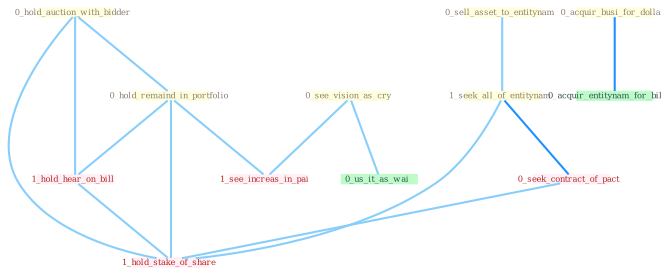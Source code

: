 Graph G{ 
    node
    [shape=polygon,style=filled,width=.5,height=.06,color="#BDFCC9",fixedsize=true,fontsize=4,
    fontcolor="#2f4f4f"];
    {node
    [color="#ffffe0", fontcolor="#8b7d6b"] "0_hold_auction_with_bidder " "0_sell_asset_to_entitynam " "0_see_vision_as_cry " "0_hold_remaind_in_portfolio " "0_acquir_busi_for_dollar " "1_seek_all_of_entitynam "}
{node [color="#fff0f5", fontcolor="#b22222"] "0_seek_contract_of_pact " "1_see_increas_in_pai " "1_hold_hear_on_bill " "1_hold_stake_of_share "}
edge [color="#B0E2FF"];

	"0_hold_auction_with_bidder " -- "0_hold_remaind_in_portfolio " [w="1", color="#87cefa" ];
	"0_hold_auction_with_bidder " -- "1_hold_hear_on_bill " [w="1", color="#87cefa" ];
	"0_hold_auction_with_bidder " -- "1_hold_stake_of_share " [w="1", color="#87cefa" ];
	"0_sell_asset_to_entitynam " -- "1_seek_all_of_entitynam " [w="1", color="#87cefa" ];
	"0_see_vision_as_cry " -- "0_us_it_as_wai " [w="1", color="#87cefa" ];
	"0_see_vision_as_cry " -- "1_see_increas_in_pai " [w="1", color="#87cefa" ];
	"0_hold_remaind_in_portfolio " -- "1_see_increas_in_pai " [w="1", color="#87cefa" ];
	"0_hold_remaind_in_portfolio " -- "1_hold_hear_on_bill " [w="1", color="#87cefa" ];
	"0_hold_remaind_in_portfolio " -- "1_hold_stake_of_share " [w="1", color="#87cefa" ];
	"0_acquir_busi_for_dollar " -- "0_acquir_entitynam_for_billion " [w="2", color="#1e90ff" , len=0.8];
	"1_seek_all_of_entitynam " -- "0_seek_contract_of_pact " [w="2", color="#1e90ff" , len=0.8];
	"1_seek_all_of_entitynam " -- "1_hold_stake_of_share " [w="1", color="#87cefa" ];
	"0_seek_contract_of_pact " -- "1_hold_stake_of_share " [w="1", color="#87cefa" ];
	"1_hold_hear_on_bill " -- "1_hold_stake_of_share " [w="1", color="#87cefa" ];
}